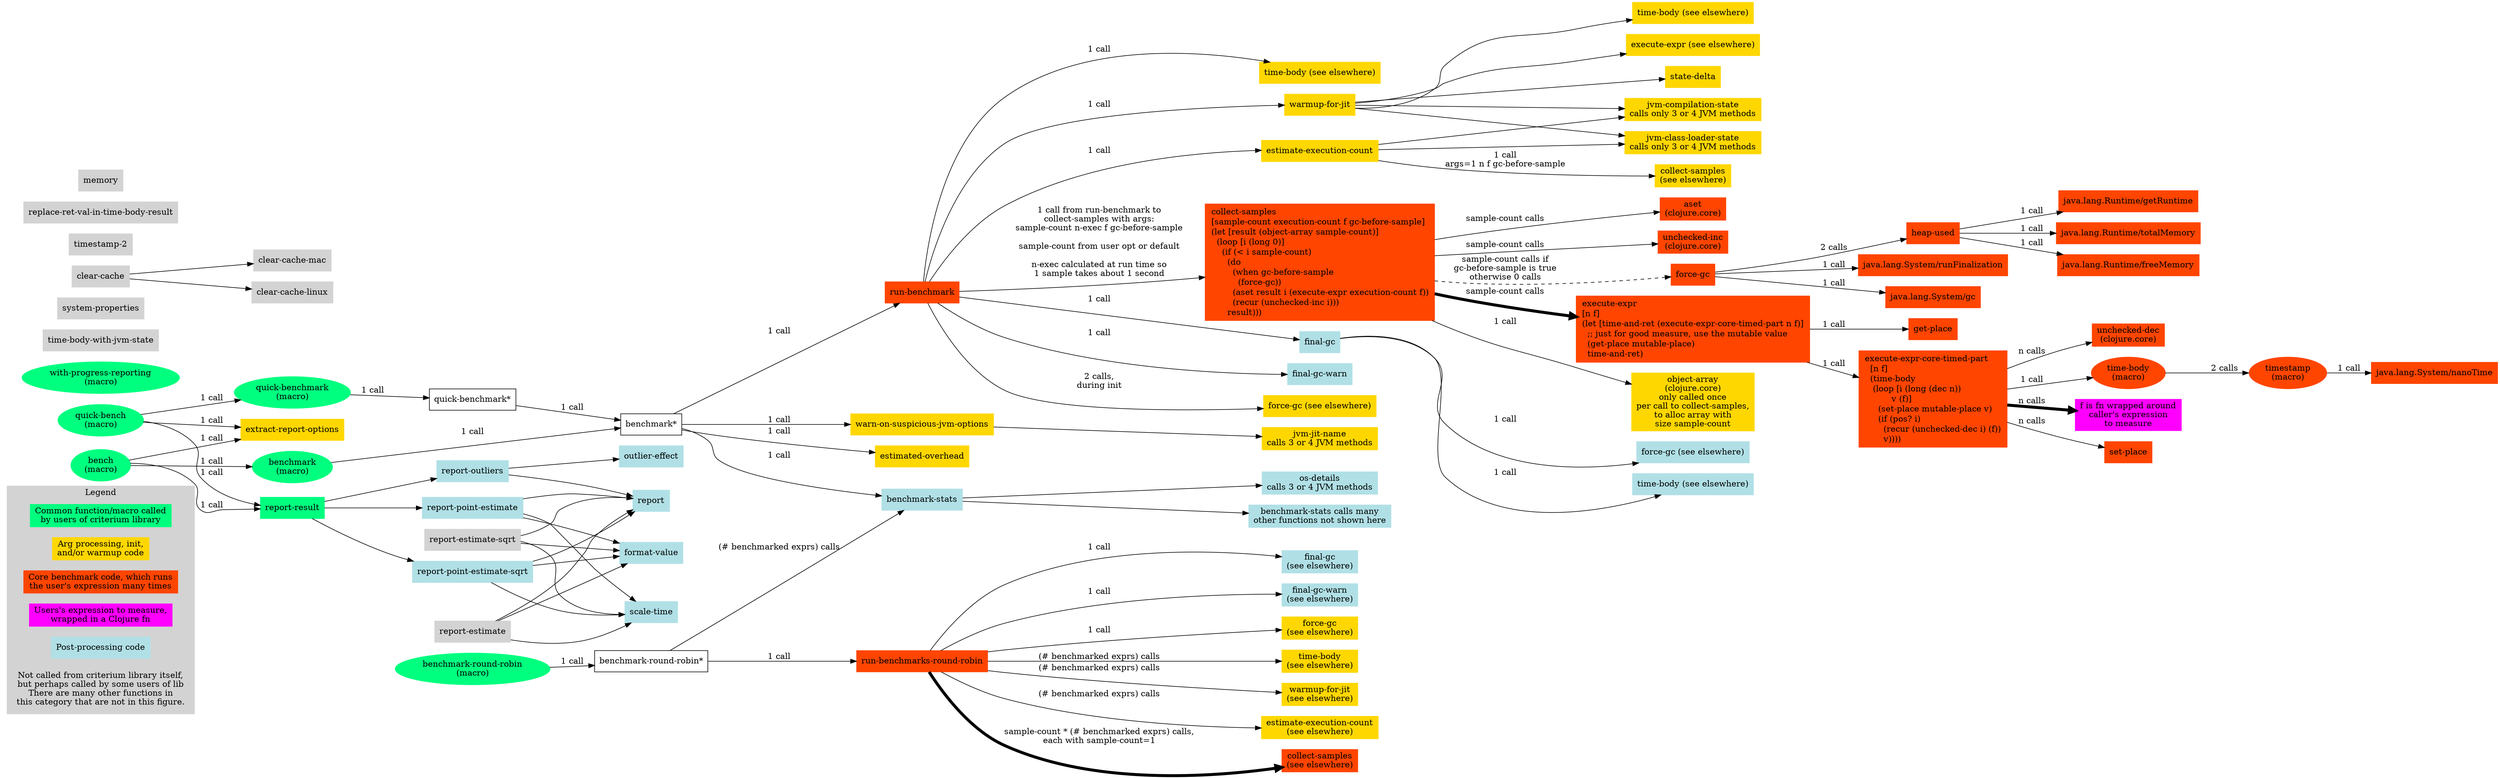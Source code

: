 digraph G {

rankdir="LR";
node [shape=box];

subgraph cluster_0 {
	 style=filled;
	 color=lightgrey;
	 label="Legend";
	 color1 [label="Common function/macro called\nby users of criterium library" style=filled color=springgreen];
	 color2 [label="Arg processing, init,\nand/or warmup code" style=filled color=gold];
	 color3 [label="Core benchmark code, which runs\nthe user's expression many times" style=filled color=orangered];
	 color4 [label="Users's expression to measure,\nwrapped in a Clojure fn" style=filled color=magenta];
	 color6 [label="Post-processing code" style=filled color=powderblue];
	 color7 [label="Not called from criterium library itself,\nbut perhaps called by some users of lib\nThere are many other functions in\nthis category that are not in this figure." style=filled color=lightgrey];
}

quick_bench [label="quick-bench\n(macro)" shape=ellipse style=filled color=springgreen];
quick_bench -> extract_report_options [label="1 call"];
quick_bench -> report_result [label="1 call"];
quick_bench -> quick_benchmark [label="1 call"];

bench [label="bench\n(macro)" shape=ellipse style=filled color=springgreen];
bench -> extract_report_options [label="1 call"];
bench -> report_result [label="1 call"];
bench -> benchmark [label="1 call"];

extract_report_options [label="extract-report-options" style=filled color=gold];

report_result [label="report-result" style=filled color=springgreen];
report_result -> report_point_estimate;
report_result -> report_point_estimate_sqrt;
report_result -> report_outliers;

with_progress_reporting [label="with-progress-reporting\n(macro)" shape=ellipse style=filled color=springgreen];

report_outliers [label="report-outliers" style=filled color=powderblue];
report_outliers -> outlier_effect;
report_outliers -> report;

outlier_effect [label="outlier-effect" style=filled color=powderblue];

report_point_estimate_sqrt [label="report-point-estimate-sqrt" style=filled color=powderblue];
report_point_estimate_sqrt -> scale_time;
report_point_estimate_sqrt -> report;
report_point_estimate_sqrt -> format_value;

report_estimate_sqrt [label="report-estimate-sqrt" style=filled color=lightgrey];
report_estimate_sqrt -> scale_time;
report_estimate_sqrt -> report;
report_estimate_sqrt -> format_value;

report_point_estimate [label="report-point-estimate" style=filled color=powderblue];
report_point_estimate -> scale_time;
report_point_estimate -> report;
report_point_estimate -> format_value;

report_estimate [label="report-estimate" style=filled color=lightgrey];
report_estimate -> scale_time;
report_estimate -> report;
report_estimate -> format_value;

format_value [label="format-value" style=filled color=powderblue];

scale_time [label="scale-time" style=filled color=powderblue];

report [label="report" style=filled color=powderblue];

quick_benchmark [label="quick-benchmark\n(macro)" shape=ellipse style=filled color=springgreen];
quick_benchmark -> quick_benchmark_star [label="1 call"];

quick_benchmark_star [label="quick-benchmark*"];
quick_benchmark_star -> benchmark_star [label="1 call"];

benchmark_round_robin [label="benchmark-round-robin\n(macro)" shape=ellipse style=filled color=springgreen];
benchmark_round_robin -> benchmark_round_robin_star [label="1 call"];

benchmark_round_robin_star [label="benchmark-round-robin*"];
benchmark_round_robin_star -> run_benchmarks_round_robin [label="1 call"];
benchmark_round_robin_star -> benchmark_stats [label="(# benchmarked exprs) calls"];

benchmark [label="benchmark\n(macro)" shape=ellipse style=filled color=springgreen];
benchmark -> benchmark_star [label="1 call"];

benchmark_star [label="benchmark*"];
benchmark_star -> warn_on_suspicious_jvm_options [label="1 call"];
benchmark_star -> estimated_overhead [label="1 call"];
benchmark_star -> run_benchmark [label="1 call"];
benchmark_star -> benchmark_stats [label="1 call"];

estimated_overhead [label="estimated-overhead" style=filled color=gold];

warn_on_suspicious_jvm_options [label="warn-on-suspicious-jvm-options" style=filled color=gold];
warn_on_suspicious_jvm_options -> jvm_jit_name;
//warn_on_suspicious_jvm_options -> runtime_details;

jvm_jit_name [label="jvm-jit-name\ncalls 3 or 4 JVM methods" style=filled color=gold];

os_details [label="os-details\ncalls 3 or 4 JVM methods" style=filled color=powderblue];

//runtime_details [label="runtime-details\ncalls about 10 JVM methods"];

benchmark_stats [label="benchmark-stats" style=filled color=powderblue];
// TBD: probably missing some function calls
//benchmark_stats -> outliers;
//benchmark_stats -> bootstrap_bca;
//benchmark_stats -> mean;
//benchmark_stats -> variance;
//benchmark_stats -> quantile;
//benchmark_stats -> tail_quantile;
//benchmark_stats -> well_rng_1024a;
//benchmark_stats -> outlier_significance;
//benchmark_stats -> scale_bootstrap_estimate;
benchmark_stats -> os_details;
//benchmark_stats -> runtime_details;
benchmark_stats -> benchmark_stats_many_other_callees;

benchmark_stats_many_other_callees [label="benchmark-stats calls many\nother functions not shown here" style=filled color=powderblue];

run_benchmarks_round_robin [label="run-benchmarks-round-robin" style=filled color=orangered];
run_benchmarks_round_robin -> rbrr_force_gc [label="1 call"];
run_benchmarks_round_robin -> rbrr_time_body [label="(# benchmarked exprs) calls"];
//run_benchmarks_round_robin -> progress_copy1;
run_benchmarks_round_robin -> rbrr_warmup_for_jit [label="(# benchmarked exprs) calls"];
run_benchmarks_round_robin -> rbrr_estimate_execution_count [label="(# benchmarked exprs) calls"];
run_benchmarks_round_robin -> rbrr_collect_samples [label="sample-count * (# benchmarked exprs) calls,\neach with sample-count=1" style=bold penwidth=5];
run_benchmarks_round_robin -> rbrr_final_gc [label="1 call"];
run_benchmarks_round_robin -> rbrr_final_gc_warn [label="1 call"];

rbrr_force_gc [label="force-gc\n(see elsewhere)" style=filled color=gold];
rbrr_time_body [label="time-body\n(see elsewhere)" style=filled color=gold];
rbrr_warmup_for_jit [label="warmup-for-jit\n(see elsewhere)" style=filled color=gold];
rbrr_estimate_execution_count [label="estimate-execution-count\n(see elsewhere)" style=filled color=gold];
rbrr_collect_samples [label="collect-samples\n(see elsewhere)" style=filled color=orangered];
rbrr_final_gc [label="final-gc\n(see elsewhere)" style=filled color=powderblue];
rbrr_final_gc_warn [label="final-gc-warn\n(see elsewhere)" style=filled color=powderblue];


run_benchmark [label="run-benchmark" style=filled color=orangered];
run_benchmark -> run_benchmark_force_gc [label="2 calls,\nduring init"];
run_benchmark -> run_benchmark_time_body [label="1 call"];
//run_benchmark -> progress_copy2;
run_benchmark -> warmup_for_jit [label="1 call"];
run_benchmark -> estimate_execution_count [label="1 call"];
run_benchmark -> collect_samples [label="1 call from run-benchmark to\ncollect-samples with args:\nsample-count n-exec f gc-before-sample\n\nsample-count from user opt or default\n\nn-exec calculated at run time so\n1 sample takes about 1 second"];
run_benchmark -> final_gc [label="1 call"];
run_benchmark -> final_gc_warn [label="1 call"];

run_benchmark_time_body [label="time-body (see elsewhere)" style=filled color=gold];

run_benchmark_force_gc [label="force-gc (see elsewhere)" style=filled color=gold]

estimate_execution_count [label="estimate-execution-count" style=filled color=gold];
//estimate_execution_count -> progress_copy4;
//estimate_execution_count -> debug;
estimate_execution_count -> jvm_class_loader_state;
estimate_execution_count -> jvm_compilation_state;
estimate_execution_count -> collect_samples_copy2 [label="1 call\nargs=1 n f gc-before-sample"];

warmup_for_jit [label="warmup-for-jit" style=filled color=gold];
//warmup_for_jit -> progress_copy3;
warmup_for_jit -> jvm_class_loader_state;
warmup_for_jit -> jvm_compilation_state;
warmup_for_jit -> warmup_for_jit_time_body;
warmup_for_jit -> warmup_for_jit_execute_expr;
warmup_for_jit -> state_delta;

state_delta [label="state-delta" style=filled color=gold];

jvm_class_loader_state [label="jvm-class-loader-state\ncalls only 3 or 4 JVM methods" style=filled color=gold];
jvm_compilation_state [label="jvm-compilation-state\ncalls only 3 or 4 JVM methods" style=filled color=gold];

warmup_for_jit_time_body [label="time-body (see elsewhere)" style=filled color=gold];

warmup_for_jit_execute_expr [label="execute-expr (see elsewhere)" style=filled color=gold];

collect_samples [label=<<TABLE CELLPADDING="0" BORDER="0">
<TR><TD ALIGN="left">collect-samples</TD></TR>
<TR><TD ALIGN="left">[sample-count execution-count f gc-before-sample]</TD></TR>
<TR><TD ALIGN="left">(let [result (object-array sample-count)]</TD></TR>
<TR><TD ALIGN="left">  (loop [i (long 0)]</TD></TR>
<TR><TD ALIGN="left">    (if (&lt; i sample-count)</TD></TR>
<TR><TD ALIGN="left">      (do</TD></TR>
<TR><TD ALIGN="left">        (when gc-before-sample</TD></TR>
<TR><TD ALIGN="left">          (force-gc))</TD></TR>
<TR><TD ALIGN="left">        (aset result i (execute-expr execution-count f))</TD></TR>
<TR><TD ALIGN="left">        (recur (unchecked-inc i)))</TD></TR>
<TR><TD ALIGN="left">      result)))</TD></TR>
</TABLE>> style=filled color=orangered];

collect_samples -> collect_samples_force_gc [label="sample-count calls if\ngc-before-sample is true\notherwise 0 calls" style=dashed];
collect_samples -> execute_expr [label="sample-count calls" style=bold penwidth=5];
collect_samples -> collect_samples_object_array [label="1 call"];
collect_samples -> collect_samples_aset [label="sample-count calls"];
collect_samples -> collect_samples_unchecked_inc [label="sample-count calls"];

collect_samples_copy2 [label="collect-samples\n(see elsewhere)" style=filled color=gold];


collect_samples_object_array [label="object-array\n(clojure.core)\nonly called once\nper call to collect-samples,\nto alloc array with\nsize sample-count" style=filled color=gold];

collect_samples_force_gc [label="force-gc" style=filled color=orangered];

collect_samples_force_gc [label="force-gc" style=filled color=orangered];
//collect_samples_force_gc -> debug;
collect_samples_force_gc -> heap_used [label="2 calls"];
collect_samples_force_gc -> System_runFinalization [label="1 call"];
collect_samples_force_gc -> System_gc [label="1 call"];

System_runFinalization [label="java.lang.System/runFinalization" style=filled color=orangered];
System_gc [label="java.lang.System/gc" style=filled color=orangered];

heap_used [label="heap-used" style=filled color=orangered];
heap_used -> Runtime_getRuntime [label="1 call"];
heap_used -> Runtime_totalMemory [label="1 call"];
heap_used -> Runtime_freeMemory [label="1 call"];

Runtime_getRuntime [label="java.lang.Runtime/getRuntime" style=filled color=orangered];
Runtime_totalMemory [label="java.lang.Runtime/totalMemory" style=filled color=orangered];
Runtime_freeMemory [label="java.lang.Runtime/freeMemory" style=filled color=orangered];

collect_samples_aset [label="aset\n(clojure.core)" style=filled color=orangered];

collect_samples_unchecked_inc [label="unchecked-inc\n(clojure.core)" style=filled color=orangered];

//execute_expr [label="execute-expr" style=filled color=orangered];

execute_expr [label=<<TABLE CELLPADDING="0" BORDER="0">
<TR><TD ALIGN="left">execute-expr</TD></TR>
<TR><TD ALIGN="left">[n f]</TD></TR>
<TR><TD ALIGN="left">(let [time-and-ret (execute-expr-core-timed-part n f)]</TD></TR>
<TR><TD ALIGN="left">  ;; just for good measure, use the mutable value</TD></TR>
<TR><TD ALIGN="left">  (get-place mutable-place)</TD></TR>
<TR><TD ALIGN="left">  time-and-ret)</TD></TR>
</TABLE>> style=filled color=orangered];
execute_expr -> execute_expr_core_timed_part [label="1 call"];
execute_expr -> get_place [label="1 call"];

//execute_expr_core_timed_part [label="execute-expr-core-timed-part" style=filled color=orangered];

execute_expr_core_timed_part [label=<<TABLE CELLPADDING="0" BORDER="0">
<TR><TD ALIGN="left">execute-expr-core-timed-part</TD></TR>
<TR><TD ALIGN="left">  [n f]</TD></TR>
<TR><TD ALIGN="left">  (time-body</TD></TR>
<TR><TD ALIGN="left">   (loop [i (long (dec n))</TD></TR>
<TR><TD ALIGN="left">          v (f)]</TD></TR>
<TR><TD ALIGN="left">     (set-place mutable-place v)</TD></TR>
<TR><TD ALIGN="left">     (if (pos? i)</TD></TR>
<TR><TD ALIGN="left">       (recur (unchecked-dec i) (f))</TD></TR>
<TR><TD ALIGN="left">       v))))</TD></TR>
</TABLE>> style=filled color=orangered];
execute_expr_core_timed_part -> time_body [label="1 call"];
execute_expr_core_timed_part -> f [label="n calls" style=bold penwidth=5];
execute_expr_core_timed_part -> set_place [label="n calls"];
execute_expr_core_timed_part -> unchecked_dec [label="n calls"];

get_place [label="get-place" style=filled color=orangered];

f [label="f is fn wrapped around\ncaller's expression\nto measure" style=filled color=magenta];

set_place [label="set-place" style=filled color=orangered];

unchecked_dec [label="unchecked-dec\n(clojure.core)" style=filled color=orangered];

time_body [label="time-body\n(macro)" shape=ellipse style=filled color=orangered];
time_body -> timestamp [label="2 calls"];

timestamp [label="timestamp\n(macro)" shape=ellipse style=filled color=orangered];
timestamp -> nanoTime [label="1 call"];

nanoTime [label="java.lang.System/nanoTime" style=filled color=orangered];

//progress_copy1 [label="progress"];
//progress_copy2 [label="progress"];
//progress_copy3 [label="progress"];
//progress_copy4 [label="progress"];

final_gc [label="final-gc" style=filled color=powderblue];
//final_gc -> progress;
final_gc -> final_gc_call_to_time_body [label="1 call"];
final_gc -> final_gc_call_to_forge_gc [label="1 call"];

final_gc_call_to_time_body [label="time-body (see elsewhere)" style=filled color=powderblue];
final_gc_call_to_forge_gc [label="force-gc (see elsewhere)" style=filled color=powderblue];

final_gc_warn [label="final-gc-warn" style=filled color=powderblue];
//final_gc_warn -> progress;
//final_gc_warn -> warn;

time_body_with_jvm_state [label="time-body-with-jvm-state" style=filled color=lightgrey];

system_properties [label="system-properties" style=filled color=lightgrey];

clear_cache [label="clear-cache" style=filled color=lightgrey];
clear_cache -> clear_cache_mac;
clear_cache -> clear_cache_linux;

clear_cache_mac [label="clear-cache-mac" style=filled color=lightgrey];

clear_cache_linux [label="clear-cache-linux" style=filled color=lightgrey];

timestamp_2 [label="timestamp-2" style=filled color=lightgrey];

replace_ret_val_in_time_body_result [label="replace-ret-val-in-time-body-result" style=filled color=lightgrey];

memory [label="memory" style=filled color=lightgrey];

}
